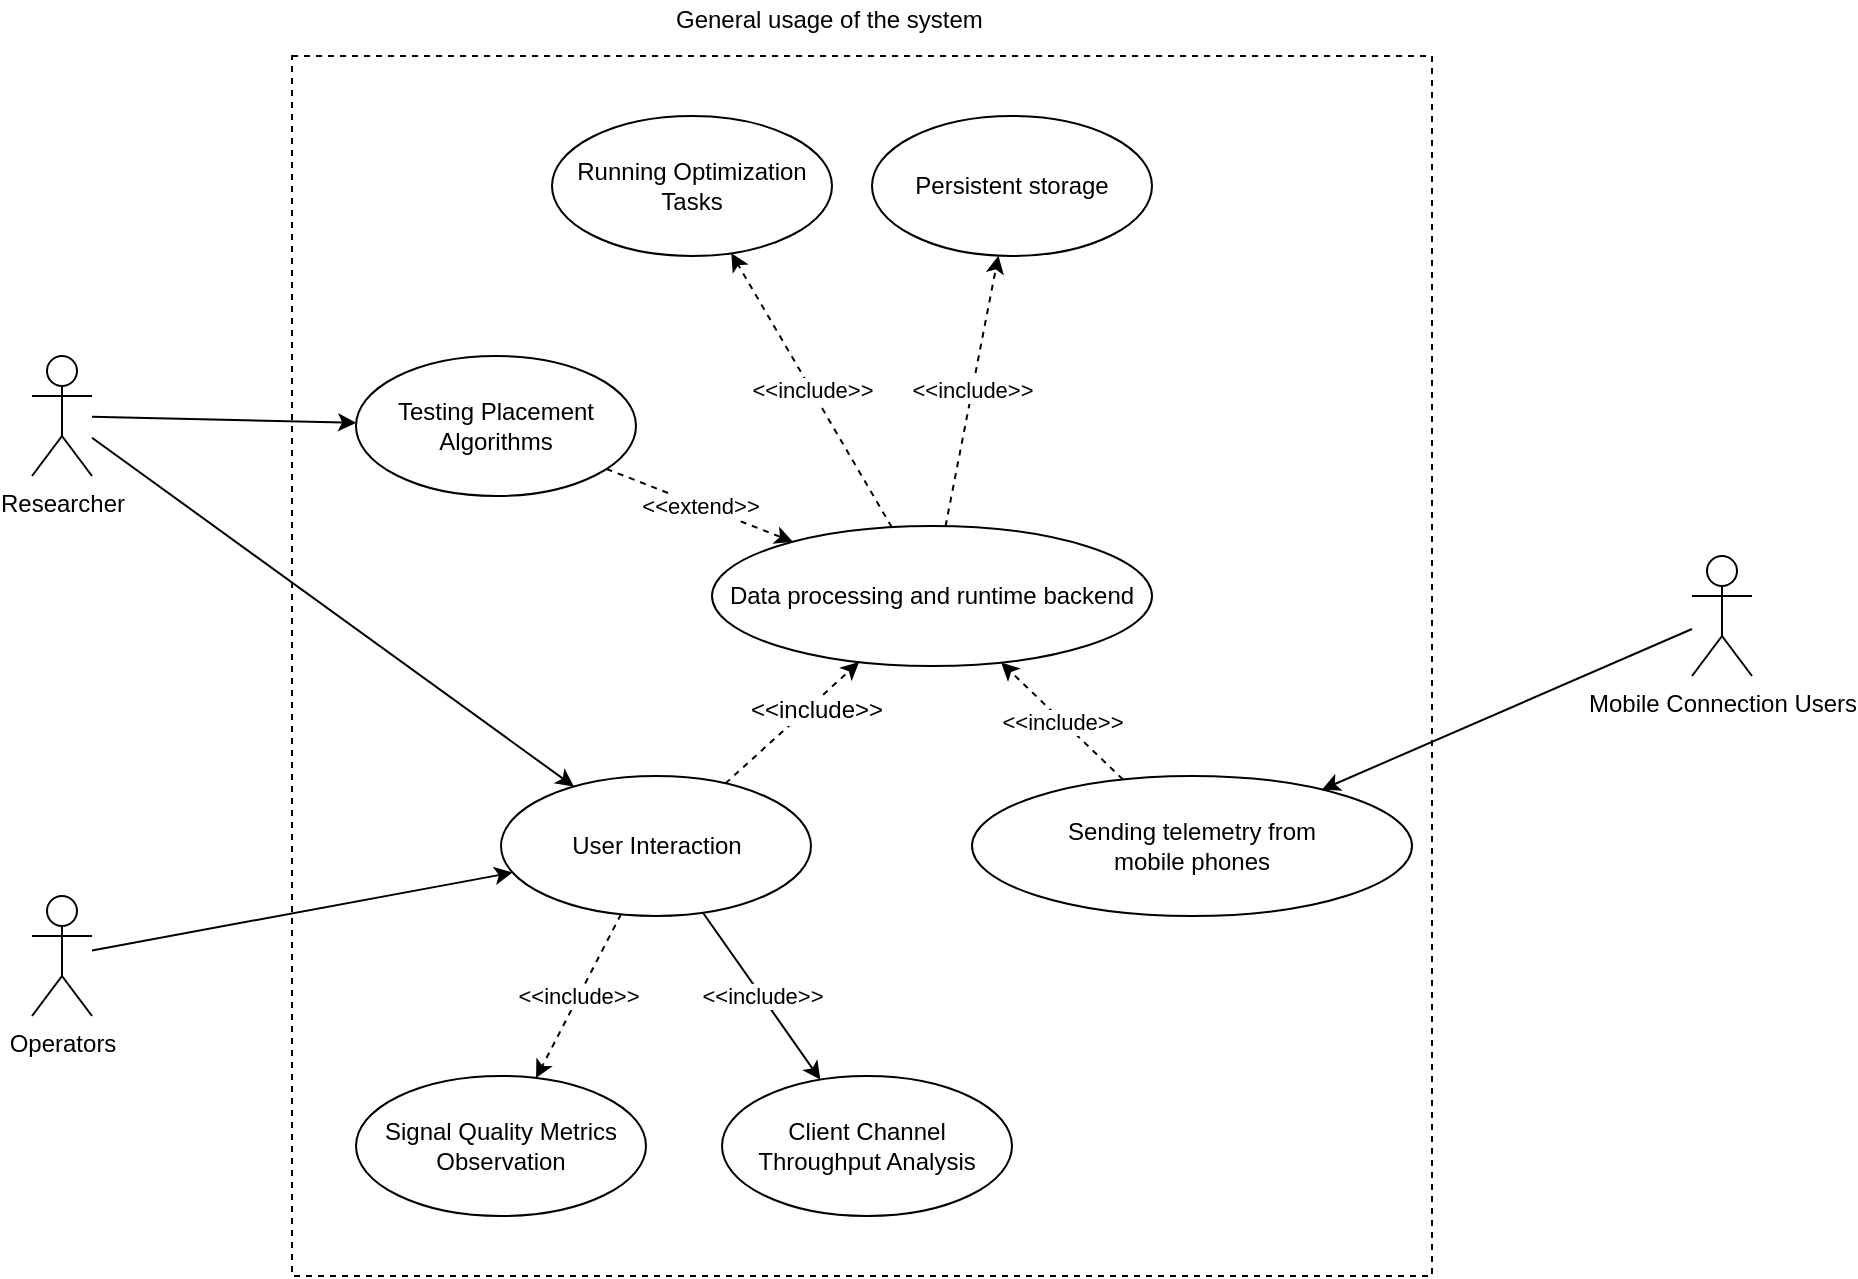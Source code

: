 <mxfile version="12.6.5" type="device"><diagram id="6Niwygkwujyya2U-U-Oa" name="Page-1"><mxGraphModel dx="1086" dy="816" grid="1" gridSize="10" guides="1" tooltips="1" connect="1" arrows="1" fold="1" page="1" pageScale="1" pageWidth="850" pageHeight="1100" math="0" shadow="0"><root><mxCell id="0"/><mxCell id="1" parent="0"/><mxCell id="MRHEm2Klsvhm_g1I-6Cg-40" value="" style="whiteSpace=wrap;html=1;fillColor=none;dashed=1;" parent="1" vertex="1"><mxGeometry x="180" y="50" width="570" height="610" as="geometry"/></mxCell><mxCell id="MRHEm2Klsvhm_g1I-6Cg-28" style="edgeStyle=none;rounded=0;orthogonalLoop=1;jettySize=auto;html=1;endArrow=classic;endFill=1;" parent="1" source="MRHEm2Klsvhm_g1I-6Cg-1" target="MRHEm2Klsvhm_g1I-6Cg-5" edge="1"><mxGeometry relative="1" as="geometry"/></mxCell><mxCell id="MRHEm2Klsvhm_g1I-6Cg-30" style="edgeStyle=none;rounded=0;orthogonalLoop=1;jettySize=auto;html=1;endArrow=classic;endFill=1;" parent="1" source="MRHEm2Klsvhm_g1I-6Cg-1" target="MRHEm2Klsvhm_g1I-6Cg-10" edge="1"><mxGeometry relative="1" as="geometry"/></mxCell><mxCell id="MRHEm2Klsvhm_g1I-6Cg-1" value="Researcher" style="shape=umlActor;verticalLabelPosition=bottom;labelBackgroundColor=#ffffff;verticalAlign=top;html=1;" parent="1" vertex="1"><mxGeometry x="50" y="200" width="30" height="60" as="geometry"/></mxCell><mxCell id="MRHEm2Klsvhm_g1I-6Cg-34" style="edgeStyle=none;rounded=0;orthogonalLoop=1;jettySize=auto;html=1;endArrow=classic;endFill=1;" parent="1" source="MRHEm2Klsvhm_g1I-6Cg-2" target="MRHEm2Klsvhm_g1I-6Cg-7" edge="1"><mxGeometry relative="1" as="geometry"/></mxCell><mxCell id="MRHEm2Klsvhm_g1I-6Cg-2" value="Mobile Connection Users" style="shape=umlActor;verticalLabelPosition=bottom;labelBackgroundColor=#ffffff;verticalAlign=top;html=1;" parent="1" vertex="1"><mxGeometry x="880" y="300" width="30" height="60" as="geometry"/></mxCell><mxCell id="MRHEm2Klsvhm_g1I-6Cg-31" style="edgeStyle=none;rounded=0;orthogonalLoop=1;jettySize=auto;html=1;endArrow=classic;endFill=1;" parent="1" source="MRHEm2Klsvhm_g1I-6Cg-3" target="MRHEm2Klsvhm_g1I-6Cg-10" edge="1"><mxGeometry relative="1" as="geometry"/></mxCell><mxCell id="MRHEm2Klsvhm_g1I-6Cg-3" value="Operators" style="shape=umlActor;verticalLabelPosition=bottom;labelBackgroundColor=#ffffff;verticalAlign=top;html=1;" parent="1" vertex="1"><mxGeometry x="50" y="470" width="30" height="60" as="geometry"/></mxCell><mxCell id="MRHEm2Klsvhm_g1I-6Cg-4" value="Running Optimization Tasks" style="ellipse;whiteSpace=wrap;html=1;" parent="1" vertex="1"><mxGeometry x="310" y="80" width="140" height="70" as="geometry"/></mxCell><mxCell id="MRHEm2Klsvhm_g1I-6Cg-27" value="&amp;lt;&amp;lt;extend&amp;gt;&amp;gt;" style="edgeStyle=none;rounded=0;orthogonalLoop=1;jettySize=auto;html=1;dashed=1;endArrow=classic;endFill=1;" parent="1" source="MRHEm2Klsvhm_g1I-6Cg-5" target="MRHEm2Klsvhm_g1I-6Cg-8" edge="1"><mxGeometry relative="1" as="geometry"/></mxCell><mxCell id="MRHEm2Klsvhm_g1I-6Cg-5" value="Testing Placement Algorithms" style="ellipse;whiteSpace=wrap;html=1;" parent="1" vertex="1"><mxGeometry x="212" y="200" width="140" height="70" as="geometry"/></mxCell><mxCell id="MRHEm2Klsvhm_g1I-6Cg-22" value="&amp;lt;&amp;lt;include&amp;gt;&amp;gt;" style="edgeStyle=none;rounded=0;orthogonalLoop=1;jettySize=auto;html=1;dashed=1;endArrow=classic;endFill=1;" parent="1" source="MRHEm2Klsvhm_g1I-6Cg-7" target="MRHEm2Klsvhm_g1I-6Cg-8" edge="1"><mxGeometry relative="1" as="geometry"/></mxCell><mxCell id="MRHEm2Klsvhm_g1I-6Cg-7" value="Sending telemetry from &lt;br&gt;mobile phones" style="ellipse;whiteSpace=wrap;html=1;" parent="1" vertex="1"><mxGeometry x="520" y="410" width="220" height="70" as="geometry"/></mxCell><mxCell id="MRHEm2Klsvhm_g1I-6Cg-20" value="&amp;lt;&amp;lt;include&amp;gt;&amp;gt;" style="edgeStyle=none;rounded=0;orthogonalLoop=1;jettySize=auto;html=1;dashed=1;endArrow=classic;endFill=1;" parent="1" source="MRHEm2Klsvhm_g1I-6Cg-8" target="MRHEm2Klsvhm_g1I-6Cg-4" edge="1"><mxGeometry relative="1" as="geometry"/></mxCell><mxCell id="MRHEm2Klsvhm_g1I-6Cg-21" value="&amp;lt;&amp;lt;include&amp;gt;&amp;gt;" style="edgeStyle=none;rounded=0;orthogonalLoop=1;jettySize=auto;html=1;dashed=1;endArrow=classic;endFill=1;" parent="1" source="MRHEm2Klsvhm_g1I-6Cg-8" target="MRHEm2Klsvhm_g1I-6Cg-9" edge="1"><mxGeometry relative="1" as="geometry"/></mxCell><mxCell id="MRHEm2Klsvhm_g1I-6Cg-8" value="Data processing and runtime backend" style="ellipse;whiteSpace=wrap;html=1;" parent="1" vertex="1"><mxGeometry x="390" y="285" width="220" height="70" as="geometry"/></mxCell><mxCell id="MRHEm2Klsvhm_g1I-6Cg-9" value="Persistent storage" style="ellipse;whiteSpace=wrap;html=1;" parent="1" vertex="1"><mxGeometry x="470" y="80" width="140" height="70" as="geometry"/></mxCell><mxCell id="MRHEm2Klsvhm_g1I-6Cg-15" style="rounded=0;orthogonalLoop=1;jettySize=auto;html=1;dashed=1;endArrow=classic;endFill=1;" parent="1" source="MRHEm2Klsvhm_g1I-6Cg-10" target="MRHEm2Klsvhm_g1I-6Cg-8" edge="1"><mxGeometry relative="1" as="geometry"/></mxCell><mxCell id="MRHEm2Klsvhm_g1I-6Cg-16" value="&amp;lt;&amp;lt;include&amp;gt;&amp;gt;" style="text;html=1;resizable=0;points=[];align=center;verticalAlign=middle;labelBackgroundColor=#ffffff;" parent="MRHEm2Klsvhm_g1I-6Cg-15" vertex="1" connectable="0"><mxGeometry x="0.298" y="-3" relative="1" as="geometry"><mxPoint as="offset"/></mxGeometry></mxCell><mxCell id="MRHEm2Klsvhm_g1I-6Cg-17" value="&amp;lt;&amp;lt;include&amp;gt;&amp;gt;" style="edgeStyle=none;rounded=0;orthogonalLoop=1;jettySize=auto;html=1;dashed=1;endArrow=classic;endFill=1;" parent="1" source="MRHEm2Klsvhm_g1I-6Cg-10" target="MRHEm2Klsvhm_g1I-6Cg-14" edge="1"><mxGeometry relative="1" as="geometry"/></mxCell><mxCell id="MRHEm2Klsvhm_g1I-6Cg-36" value="&amp;lt;&amp;lt;include&amp;gt;&amp;gt;" style="edgeStyle=none;rounded=0;orthogonalLoop=1;jettySize=auto;html=1;endArrow=classic;endFill=1;" parent="1" source="MRHEm2Klsvhm_g1I-6Cg-10" target="MRHEm2Klsvhm_g1I-6Cg-35" edge="1"><mxGeometry relative="1" as="geometry"/></mxCell><mxCell id="MRHEm2Klsvhm_g1I-6Cg-10" value="User Interaction" style="ellipse;whiteSpace=wrap;html=1;" parent="1" vertex="1"><mxGeometry x="284.5" y="410" width="155" height="70" as="geometry"/></mxCell><mxCell id="MRHEm2Klsvhm_g1I-6Cg-14" value="Signal Quality Metrics Observation" style="ellipse;whiteSpace=wrap;html=1;" parent="1" vertex="1"><mxGeometry x="212" y="560" width="145" height="70" as="geometry"/></mxCell><mxCell id="MRHEm2Klsvhm_g1I-6Cg-35" value="Client Channel Throughput Analysis" style="ellipse;whiteSpace=wrap;html=1;" parent="1" vertex="1"><mxGeometry x="395" y="560" width="145" height="70" as="geometry"/></mxCell><mxCell id="MRHEm2Klsvhm_g1I-6Cg-41" value="General usage of the system" style="text;html=1;resizable=0;points=[];autosize=1;align=left;verticalAlign=top;spacingTop=-4;" parent="1" vertex="1"><mxGeometry x="370" y="22" width="170" height="20" as="geometry"/></mxCell></root></mxGraphModel></diagram></mxfile>